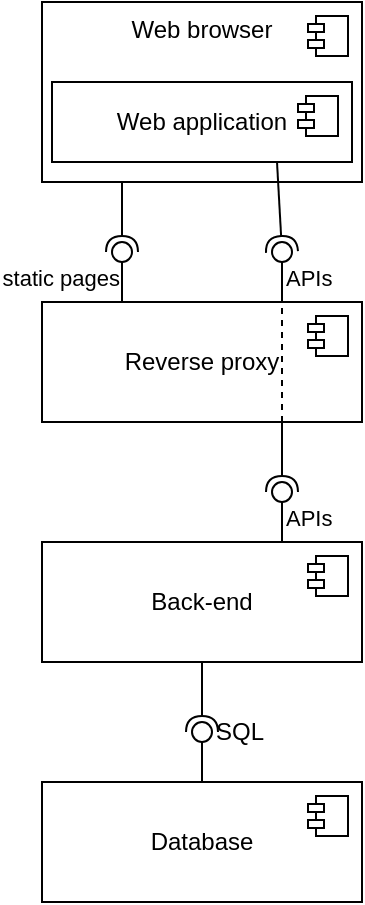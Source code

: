 <mxfile version="25.0.2">
  <diagram name="Page-1" id="UnTIZeBMVxwomK0J2_nH">
    <mxGraphModel dx="1434" dy="836" grid="1" gridSize="10" guides="1" tooltips="1" connect="1" arrows="1" fold="1" page="1" pageScale="1" pageWidth="827" pageHeight="1169" math="0" shadow="0">
      <root>
        <mxCell id="0" />
        <mxCell id="1" parent="0" />
        <mxCell id="D7EhTNVWj45SHCvEhxK5-1" value="Web browser" style="html=1;dropTarget=0;whiteSpace=wrap;verticalAlign=top;align=center;" vertex="1" parent="1">
          <mxGeometry x="160" y="70" width="160" height="90" as="geometry" />
        </mxCell>
        <mxCell id="D7EhTNVWj45SHCvEhxK5-2" value="" style="shape=module;jettyWidth=8;jettyHeight=4;" vertex="1" parent="D7EhTNVWj45SHCvEhxK5-1">
          <mxGeometry x="1" width="20" height="20" relative="1" as="geometry">
            <mxPoint x="-27" y="7" as="offset" />
          </mxGeometry>
        </mxCell>
        <mxCell id="D7EhTNVWj45SHCvEhxK5-3" value="Web application" style="html=1;dropTarget=0;whiteSpace=wrap;" vertex="1" parent="1">
          <mxGeometry x="165" y="110" width="150" height="40" as="geometry" />
        </mxCell>
        <mxCell id="D7EhTNVWj45SHCvEhxK5-4" value="" style="shape=module;jettyWidth=8;jettyHeight=4;" vertex="1" parent="D7EhTNVWj45SHCvEhxK5-3">
          <mxGeometry x="1" width="20" height="20" relative="1" as="geometry">
            <mxPoint x="-27" y="7" as="offset" />
          </mxGeometry>
        </mxCell>
        <mxCell id="D7EhTNVWj45SHCvEhxK5-6" value="Reverse proxy" style="html=1;dropTarget=0;whiteSpace=wrap;" vertex="1" parent="1">
          <mxGeometry x="160" y="220" width="160" height="60" as="geometry" />
        </mxCell>
        <mxCell id="D7EhTNVWj45SHCvEhxK5-7" value="" style="shape=module;jettyWidth=8;jettyHeight=4;" vertex="1" parent="D7EhTNVWj45SHCvEhxK5-6">
          <mxGeometry x="1" width="20" height="20" relative="1" as="geometry">
            <mxPoint x="-27" y="7" as="offset" />
          </mxGeometry>
        </mxCell>
        <mxCell id="D7EhTNVWj45SHCvEhxK5-8" value="Back-end" style="html=1;dropTarget=0;whiteSpace=wrap;" vertex="1" parent="1">
          <mxGeometry x="160" y="340" width="160" height="60" as="geometry" />
        </mxCell>
        <mxCell id="D7EhTNVWj45SHCvEhxK5-9" value="" style="shape=module;jettyWidth=8;jettyHeight=4;" vertex="1" parent="D7EhTNVWj45SHCvEhxK5-8">
          <mxGeometry x="1" width="20" height="20" relative="1" as="geometry">
            <mxPoint x="-27" y="7" as="offset" />
          </mxGeometry>
        </mxCell>
        <mxCell id="D7EhTNVWj45SHCvEhxK5-10" value="Database" style="html=1;dropTarget=0;whiteSpace=wrap;" vertex="1" parent="1">
          <mxGeometry x="160" y="460" width="160" height="60" as="geometry" />
        </mxCell>
        <mxCell id="D7EhTNVWj45SHCvEhxK5-11" value="" style="shape=module;jettyWidth=8;jettyHeight=4;" vertex="1" parent="D7EhTNVWj45SHCvEhxK5-10">
          <mxGeometry x="1" width="20" height="20" relative="1" as="geometry">
            <mxPoint x="-27" y="7" as="offset" />
          </mxGeometry>
        </mxCell>
        <mxCell id="D7EhTNVWj45SHCvEhxK5-13" value="" style="rounded=0;orthogonalLoop=1;jettySize=auto;html=1;endArrow=halfCircle;endFill=0;endSize=6;strokeWidth=1;sketch=0;exitX=0.5;exitY=1;exitDx=0;exitDy=0;" edge="1" target="D7EhTNVWj45SHCvEhxK5-15" parent="1" source="D7EhTNVWj45SHCvEhxK5-8">
          <mxGeometry relative="1" as="geometry">
            <mxPoint x="430" y="325" as="sourcePoint" />
          </mxGeometry>
        </mxCell>
        <mxCell id="D7EhTNVWj45SHCvEhxK5-14" value="" style="rounded=0;orthogonalLoop=1;jettySize=auto;html=1;endArrow=oval;endFill=0;sketch=0;sourcePerimeterSpacing=0;targetPerimeterSpacing=0;endSize=10;exitX=0.5;exitY=0;exitDx=0;exitDy=0;" edge="1" target="D7EhTNVWj45SHCvEhxK5-15" parent="1" source="D7EhTNVWj45SHCvEhxK5-10">
          <mxGeometry relative="1" as="geometry">
            <mxPoint x="390" y="325" as="sourcePoint" />
          </mxGeometry>
        </mxCell>
        <mxCell id="D7EhTNVWj45SHCvEhxK5-15" value="SQL" style="ellipse;whiteSpace=wrap;html=1;align=left;aspect=fixed;fillColor=none;strokeColor=none;resizable=0;perimeter=centerPerimeter;rotatable=0;allowArrows=0;points=[];outlineConnect=1;labelPosition=right;verticalLabelPosition=middle;verticalAlign=middle;" vertex="1" parent="1">
          <mxGeometry x="235" y="430" width="10" height="10" as="geometry" />
        </mxCell>
        <mxCell id="D7EhTNVWj45SHCvEhxK5-38" value="" style="rounded=0;orthogonalLoop=1;jettySize=auto;html=1;endArrow=halfCircle;endFill=0;endSize=6;strokeWidth=1;sketch=0;exitX=0.5;exitY=1;exitDx=0;exitDy=0;" edge="1" parent="1">
          <mxGeometry relative="1" as="geometry">
            <mxPoint x="200" y="160" as="sourcePoint" />
            <mxPoint x="200" y="195" as="targetPoint" />
          </mxGeometry>
        </mxCell>
        <mxCell id="D7EhTNVWj45SHCvEhxK5-39" value="static pages" style="rounded=0;orthogonalLoop=1;jettySize=auto;html=1;endArrow=oval;endFill=0;sketch=0;sourcePerimeterSpacing=0;targetPerimeterSpacing=0;endSize=10;exitX=0.5;exitY=0;exitDx=0;exitDy=0;align=right;" edge="1" parent="1">
          <mxGeometry relative="1" as="geometry">
            <mxPoint x="200" y="220" as="sourcePoint" />
            <mxPoint x="200" y="195" as="targetPoint" />
          </mxGeometry>
        </mxCell>
        <mxCell id="D7EhTNVWj45SHCvEhxK5-40" value="" style="rounded=0;orthogonalLoop=1;jettySize=auto;html=1;endArrow=halfCircle;endFill=0;endSize=6;strokeWidth=1;sketch=0;exitX=0.75;exitY=1;exitDx=0;exitDy=0;" edge="1" parent="1" source="D7EhTNVWj45SHCvEhxK5-3">
          <mxGeometry relative="1" as="geometry">
            <mxPoint x="280" y="160" as="sourcePoint" />
            <mxPoint x="280" y="195" as="targetPoint" />
          </mxGeometry>
        </mxCell>
        <mxCell id="D7EhTNVWj45SHCvEhxK5-41" value="APIs" style="rounded=0;orthogonalLoop=1;jettySize=auto;html=1;endArrow=oval;endFill=0;sketch=0;sourcePerimeterSpacing=0;targetPerimeterSpacing=0;endSize=10;exitX=0.5;exitY=0;exitDx=0;exitDy=0;align=left;" edge="1" parent="1">
          <mxGeometry relative="1" as="geometry">
            <mxPoint x="280" y="220" as="sourcePoint" />
            <mxPoint x="280" y="195" as="targetPoint" />
          </mxGeometry>
        </mxCell>
        <mxCell id="D7EhTNVWj45SHCvEhxK5-42" value="" style="rounded=0;orthogonalLoop=1;jettySize=auto;html=1;endArrow=halfCircle;endFill=0;endSize=6;strokeWidth=1;sketch=0;exitX=0.5;exitY=1;exitDx=0;exitDy=0;" edge="1" parent="1">
          <mxGeometry relative="1" as="geometry">
            <mxPoint x="280" y="280" as="sourcePoint" />
            <mxPoint x="280" y="315" as="targetPoint" />
          </mxGeometry>
        </mxCell>
        <mxCell id="D7EhTNVWj45SHCvEhxK5-43" value="APIs" style="rounded=0;orthogonalLoop=1;jettySize=auto;html=1;endArrow=oval;endFill=0;sketch=0;sourcePerimeterSpacing=0;targetPerimeterSpacing=0;endSize=10;exitX=0.5;exitY=0;exitDx=0;exitDy=0;align=left;" edge="1" parent="1">
          <mxGeometry relative="1" as="geometry">
            <mxPoint x="280" y="340" as="sourcePoint" />
            <mxPoint x="280" y="315" as="targetPoint" />
          </mxGeometry>
        </mxCell>
        <mxCell id="D7EhTNVWj45SHCvEhxK5-45" value="" style="endArrow=none;dashed=1;html=1;rounded=0;entryX=0.75;entryY=0;entryDx=0;entryDy=0;exitX=0.75;exitY=1;exitDx=0;exitDy=0;" edge="1" parent="1" source="D7EhTNVWj45SHCvEhxK5-6" target="D7EhTNVWj45SHCvEhxK5-6">
          <mxGeometry width="50" height="50" relative="1" as="geometry">
            <mxPoint x="390" y="350" as="sourcePoint" />
            <mxPoint x="440" y="300" as="targetPoint" />
          </mxGeometry>
        </mxCell>
      </root>
    </mxGraphModel>
  </diagram>
</mxfile>
